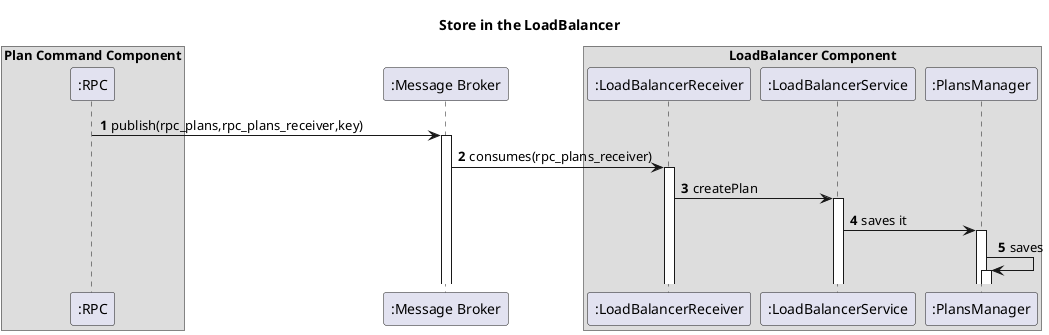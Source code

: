 @startuml
'https://plantuml.com/sequence-diagram
autoactivate on
autonumber
title  Store in the LoadBalancer

autonumber


box "Plan Command Component"
participant ":RPC" as Auth
end box


participant ":Message Broker" as Broker
box "LoadBalancer Component"
participant ":LoadBalancerReceiver" as LOAD
participant ":LoadBalancerService" as LDBSERVICE
participant ":PlansManager" as PManager
end box



Auth->Broker:publish(rpc_plans,rpc_plans_receiver,key)
Broker->LOAD:consumes(rpc_plans_receiver)
LOAD->LDBSERVICE:createPlan
LDBSERVICE->PManager:saves it
PManager->PManager:saves
















@enduml
